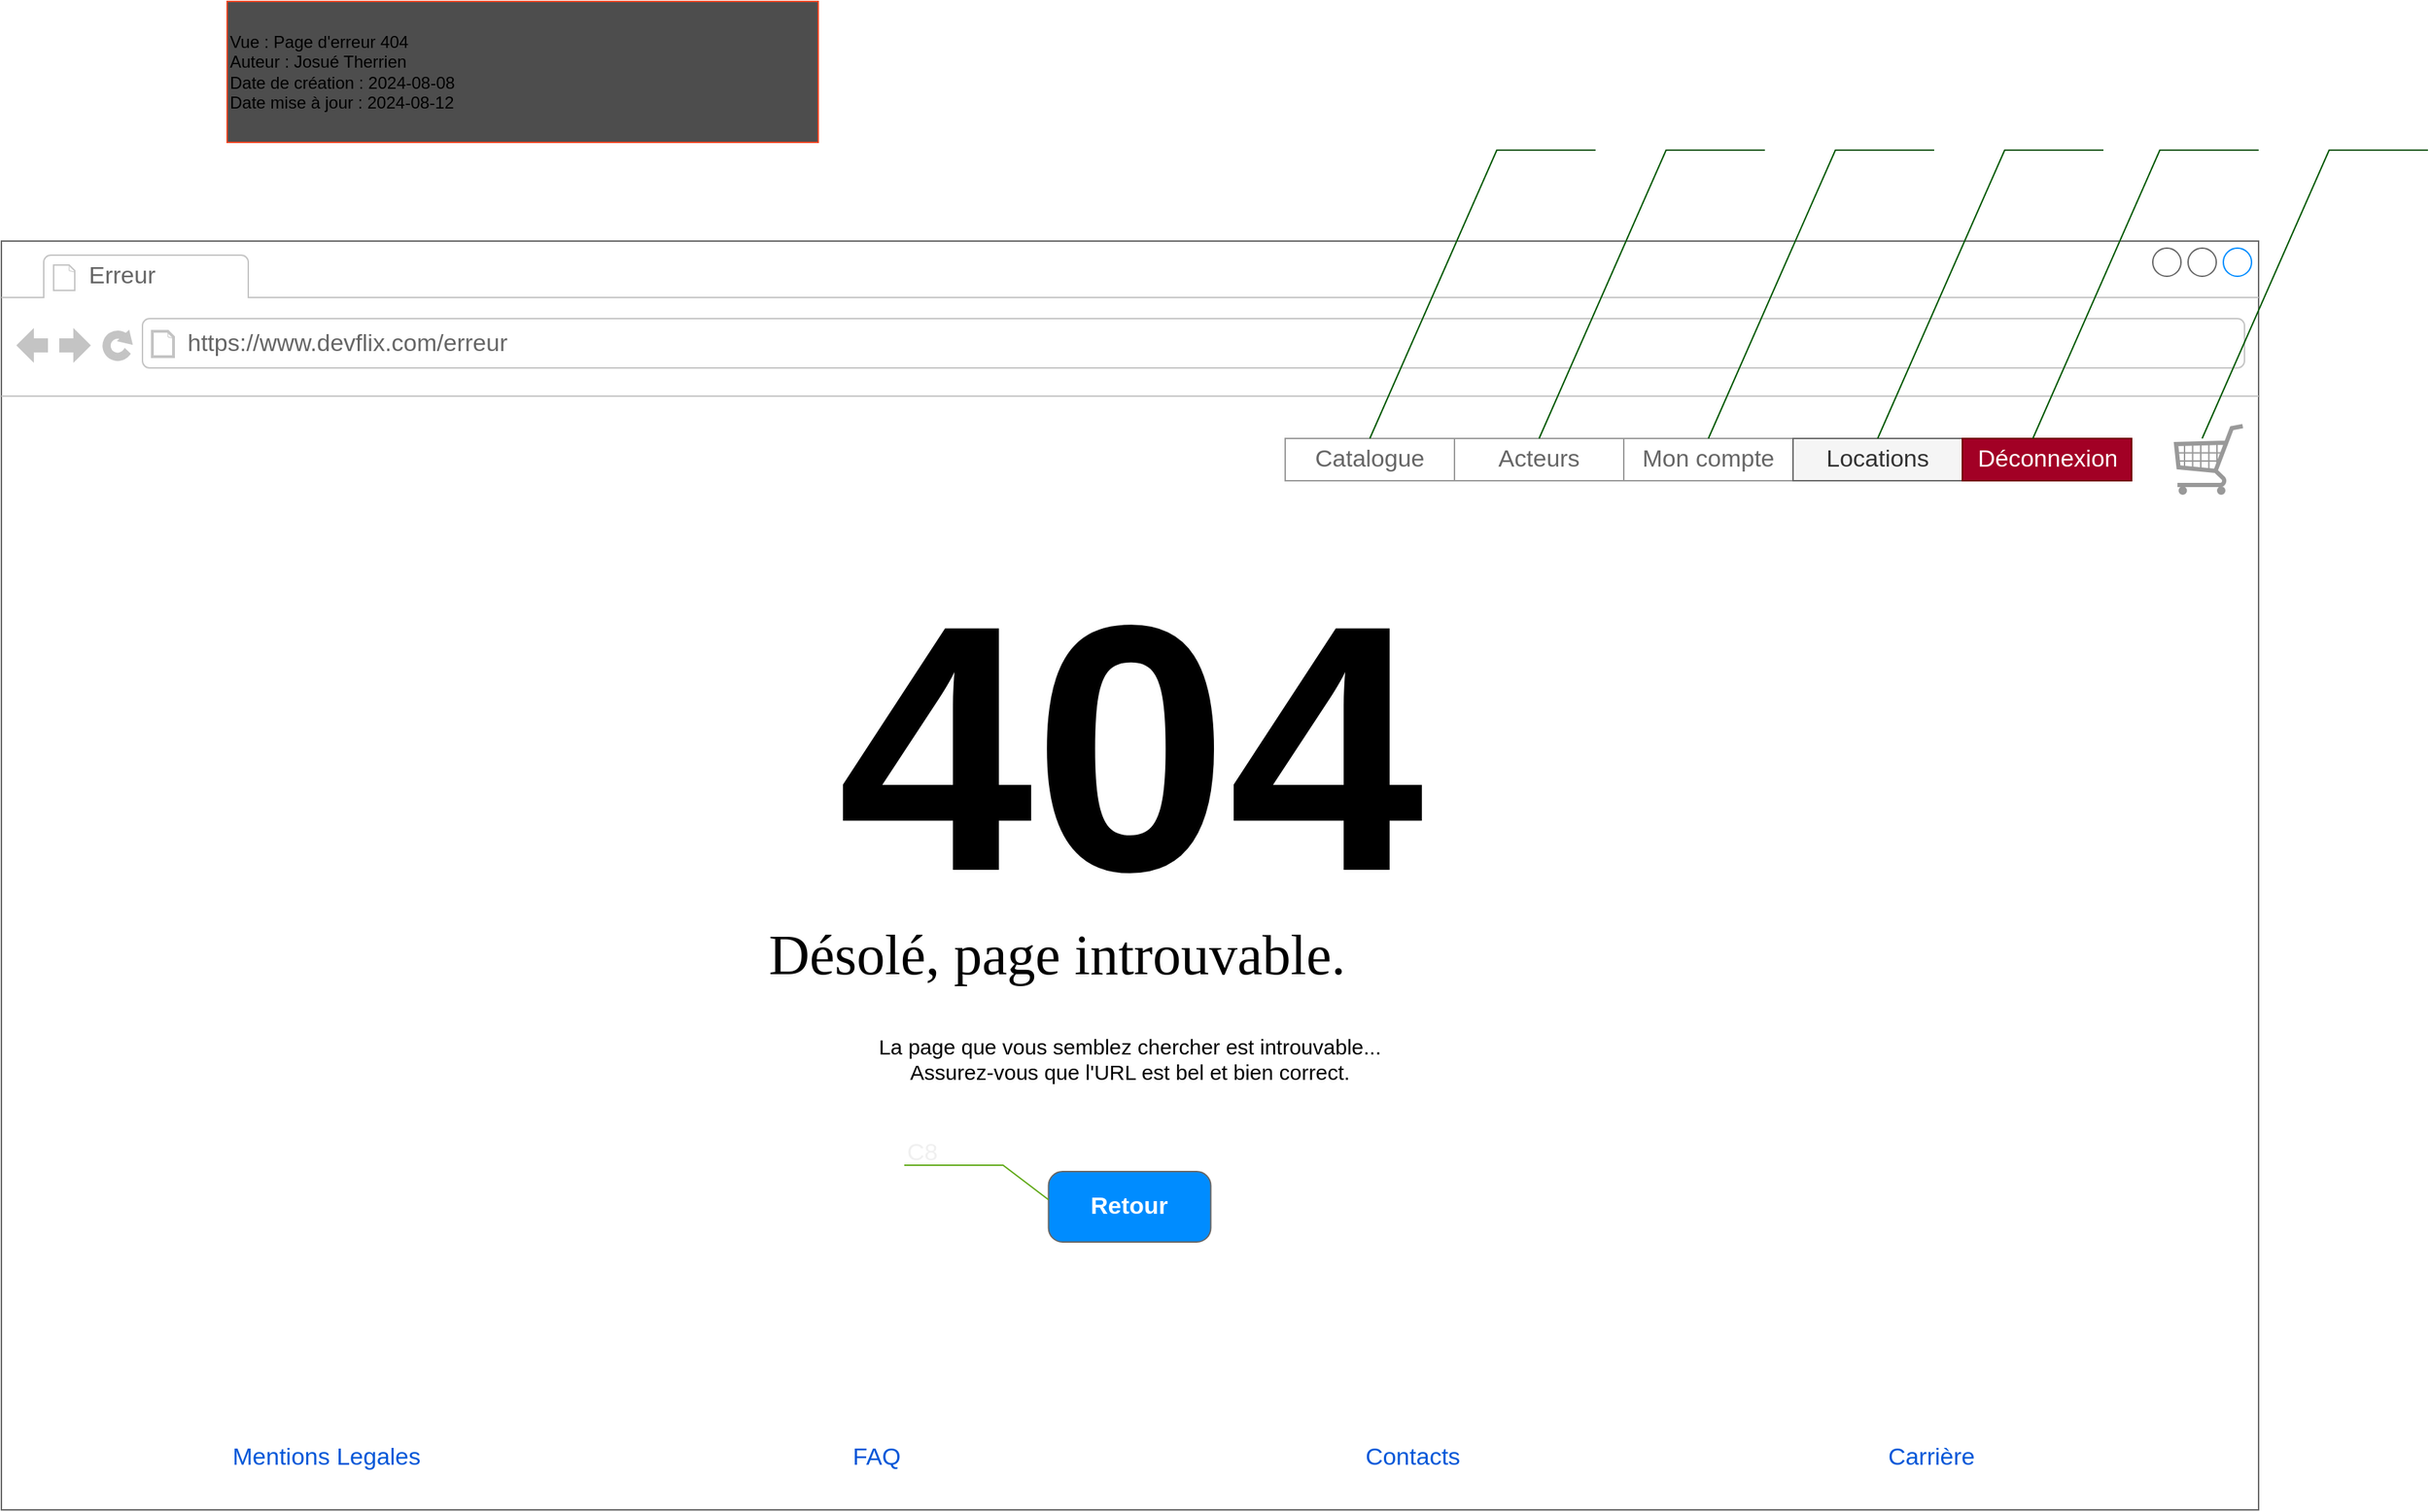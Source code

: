 <mxfile version="21.7.5" type="device">
  <diagram name="Page-1" id="2cc2dc42-3aac-f2a9-1cec-7a8b7cbee084">
    <mxGraphModel dx="1793" dy="1955" grid="1" gridSize="10" guides="1" tooltips="1" connect="1" arrows="1" fold="1" page="1" pageScale="1" pageWidth="1600" pageHeight="900" background="none" math="0" shadow="0">
      <root>
        <mxCell id="0" />
        <mxCell id="1" parent="0" />
        <mxCell id="7026571954dc6520-1" value="" style="strokeWidth=1;shadow=0;dashed=0;align=center;html=1;shape=mxgraph.mockup.containers.browserWindow;rSize=0;strokeColor=#666666;mainText=,;recursiveResize=0;rounded=0;labelBackgroundColor=none;fontFamily=Verdana;fontSize=12;flipH=0;rotation=0;" parent="1" vertex="1">
          <mxGeometry width="1600" height="900" as="geometry" />
        </mxCell>
        <mxCell id="7026571954dc6520-2" value="Erreur" style="strokeWidth=1;shadow=0;dashed=0;align=center;html=1;shape=mxgraph.mockup.containers.anchor;fontSize=17;fontColor=#666666;align=left;" parent="7026571954dc6520-1" vertex="1">
          <mxGeometry x="60" y="12" width="110" height="26" as="geometry" />
        </mxCell>
        <mxCell id="7026571954dc6520-3" value="https://www.devflix.com/erreur" style="strokeWidth=1;shadow=0;dashed=0;align=center;html=1;shape=mxgraph.mockup.containers.anchor;rSize=0;fontSize=17;fontColor=#666666;align=left;" parent="7026571954dc6520-1" vertex="1">
          <mxGeometry x="130" y="60" width="250" height="26" as="geometry" />
        </mxCell>
        <mxCell id="7026571954dc6520-4" value="&lt;font style=&quot;font-size: 40px;&quot;&gt;Désolé, page introuvable.&lt;/font&gt;" style="text;html=1;points=[];align=left;verticalAlign=top;spacingTop=-4;fontSize=40;fontFamily=Verdana" parent="7026571954dc6520-1" vertex="1">
          <mxGeometry x="541.5" y="480" width="517.5" height="60" as="geometry" />
        </mxCell>
        <mxCell id="IAYpz8n3gdROOSDRj_zG-1" value="&lt;font style=&quot;font-size: 249px;&quot;&gt;404&lt;/font&gt;" style="text;strokeColor=none;fillColor=none;html=1;fontSize=24;fontStyle=1;verticalAlign=middle;align=center;" parent="7026571954dc6520-1" vertex="1">
          <mxGeometry x="594" y="260" width="412.5" height="200" as="geometry" />
        </mxCell>
        <mxCell id="IAYpz8n3gdROOSDRj_zG-2" value="&lt;span style=&quot;font-size: 15px;&quot;&gt;La page que vous semblez chercher est introuvable... &lt;br&gt;Assurez-vous que l&#39;URL est bel et bien correct.&lt;/span&gt;" style="text;html=1;strokeColor=none;fillColor=none;align=center;verticalAlign=middle;whiteSpace=wrap;rounded=0;" parent="7026571954dc6520-1" vertex="1">
          <mxGeometry x="619" y="560" width="361.5" height="40" as="geometry" />
        </mxCell>
        <mxCell id="IAYpz8n3gdROOSDRj_zG-4" value="Retour" style="strokeWidth=1;shadow=0;dashed=0;align=center;html=1;shape=mxgraph.mockup.buttons.button;strokeColor=#666666;fontColor=#ffffff;mainText=;buttonStyle=round;fontSize=17;fontStyle=1;fillColor=#008cff;whiteSpace=wrap;" parent="7026571954dc6520-1" vertex="1">
          <mxGeometry x="742.25" y="660" width="115" height="50" as="geometry" />
        </mxCell>
        <mxCell id="IAYpz8n3gdROOSDRj_zG-16" value="C8" style="strokeWidth=1;shadow=0;dashed=0;align=center;html=1;shape=mxgraph.mockup.text.callout;linkText=;textSize=17;textColor=#666666;callDir=NW;callStyle=line;fontSize=17;fontColor=#F0F0F0;align=left;verticalAlign=top;strokeColor=#60A917;labelBorderColor=none;" parent="7026571954dc6520-1" vertex="1">
          <mxGeometry x="640" y="630" width="102.25" height="50" as="geometry" />
        </mxCell>
        <mxCell id="zRQXj5FY19qIE2FTmXVh-2" value="" style="swimlane;shape=mxgraph.bootstrap.anchor;strokeColor=#999999;fillColor=#ffffff;fontColor=#666666;childLayout=stackLayout;horizontal=0;startSize=0;horizontalStack=1;resizeParent=1;resizeParentMax=0;resizeLast=0;collapsible=0;marginBottom=0;whiteSpace=wrap;html=1;" parent="7026571954dc6520-1" vertex="1">
          <mxGeometry x="910" y="140" width="600" height="30" as="geometry" />
        </mxCell>
        <mxCell id="zRQXj5FY19qIE2FTmXVh-3" value="Catalogue" style="text;strokeColor=inherit;align=center;verticalAlign=middle;spacingLeft=10;spacingRight=10;overflow=hidden;points=[[0,0.5],[1,0.5]];portConstraint=eastwest;rotatable=0;whiteSpace=wrap;html=1;fillColor=inherit;fontColor=inherit;fontSize=17;" parent="zRQXj5FY19qIE2FTmXVh-2" vertex="1">
          <mxGeometry width="120" height="30" as="geometry" />
        </mxCell>
        <mxCell id="zRQXj5FY19qIE2FTmXVh-4" value="Acteurs" style="text;strokeColor=inherit;align=center;verticalAlign=middle;spacingLeft=10;spacingRight=10;overflow=hidden;points=[[0,0.5],[1,0.5]];portConstraint=eastwest;rotatable=0;whiteSpace=wrap;html=1;fillColor=inherit;fontColor=inherit;fontSize=17;" parent="zRQXj5FY19qIE2FTmXVh-2" vertex="1">
          <mxGeometry x="120" width="120" height="30" as="geometry" />
        </mxCell>
        <mxCell id="zRQXj5FY19qIE2FTmXVh-5" value="Mon compte" style="text;strokeColor=inherit;align=center;verticalAlign=middle;spacingLeft=10;spacingRight=10;overflow=hidden;points=[[0,0.5],[1,0.5]];portConstraint=eastwest;rotatable=0;whiteSpace=wrap;html=1;fillColor=inherit;fontColor=inherit;fontSize=17;" parent="zRQXj5FY19qIE2FTmXVh-2" vertex="1">
          <mxGeometry x="240" width="120" height="30" as="geometry" />
        </mxCell>
        <mxCell id="zRQXj5FY19qIE2FTmXVh-6" value="Locations" style="text;strokeColor=#666666;align=center;verticalAlign=middle;spacingLeft=10;spacingRight=10;overflow=hidden;points=[[0,0.5],[1,0.5]];portConstraint=eastwest;rotatable=0;whiteSpace=wrap;html=1;fillColor=#f5f5f5;fontSize=17;fontColor=#333333;" parent="zRQXj5FY19qIE2FTmXVh-2" vertex="1">
          <mxGeometry x="360" width="120" height="30" as="geometry" />
        </mxCell>
        <mxCell id="zRQXj5FY19qIE2FTmXVh-8" value="Déconnexion&amp;nbsp;" style="text;strokeColor=#6F0000;align=center;verticalAlign=middle;spacingLeft=10;spacingRight=10;overflow=hidden;points=[[0,0.5],[1,0.5]];portConstraint=eastwest;rotatable=0;whiteSpace=wrap;html=1;fillColor=#a20025;fontColor=#ffffff;fontSize=17;" parent="zRQXj5FY19qIE2FTmXVh-2" vertex="1">
          <mxGeometry x="480" width="120" height="30" as="geometry" />
        </mxCell>
        <mxCell id="zRQXj5FY19qIE2FTmXVh-9" value="C4" style="strokeWidth=1;shadow=0;dashed=0;align=center;html=1;shape=mxgraph.mockup.text.callout;linkText=;textSize=17;textColor=#666666;callDir=NE;callStyle=line;fontSize=17;align=right;verticalAlign=top;strokeColor=#005700;fillColor=#008a00;fontColor=#ffffff;" parent="7026571954dc6520-1" vertex="1">
          <mxGeometry x="1090" y="-90" width="160" height="230" as="geometry" />
        </mxCell>
        <mxCell id="zRQXj5FY19qIE2FTmXVh-10" value="C1" style="strokeWidth=1;shadow=0;dashed=0;align=center;html=1;shape=mxgraph.mockup.text.callout;linkText=;textSize=17;textColor=#666666;callDir=NE;callStyle=line;fontSize=17;align=right;verticalAlign=top;strokeColor=#005700;fillColor=#008a00;fontColor=#ffffff;" parent="7026571954dc6520-1" vertex="1">
          <mxGeometry x="970" y="-90" width="160" height="230" as="geometry" />
        </mxCell>
        <mxCell id="zRQXj5FY19qIE2FTmXVh-1" value="" style="group;movable=1;resizable=1;rotatable=1;deletable=1;editable=1;locked=0;connectable=1;" parent="1" vertex="1" connectable="0">
          <mxGeometry x="780" y="-90" width="930" height="280" as="geometry" />
        </mxCell>
        <mxCell id="zRQXj5FY19qIE2FTmXVh-11" value="C17" style="strokeWidth=1;shadow=0;dashed=0;align=center;html=1;shape=mxgraph.mockup.text.callout;linkText=;textSize=17;textColor=#666666;callDir=NE;callStyle=line;fontSize=17;align=right;verticalAlign=top;strokeColor=#005700;fillColor=#008a00;fontColor=#ffffff;" parent="zRQXj5FY19qIE2FTmXVh-1" vertex="1">
          <mxGeometry x="430" width="160" height="230" as="geometry" />
        </mxCell>
        <mxCell id="zRQXj5FY19qIE2FTmXVh-12" value="C19" style="strokeWidth=1;shadow=0;dashed=0;align=center;html=1;shape=mxgraph.mockup.text.callout;linkText=;textSize=17;textColor=#666666;callDir=NE;callStyle=line;fontSize=17;align=right;verticalAlign=top;strokeColor=#005700;fillColor=#008a00;fontColor=#ffffff;" parent="zRQXj5FY19qIE2FTmXVh-1" vertex="1">
          <mxGeometry x="550" width="160" height="230" as="geometry" />
        </mxCell>
        <mxCell id="zRQXj5FY19qIE2FTmXVh-13" value="" style="verticalLabelPosition=bottom;shadow=0;dashed=0;align=center;html=1;verticalAlign=top;strokeWidth=1;shape=mxgraph.mockup.misc.shoppingCart;strokeColor=#999999;" parent="zRQXj5FY19qIE2FTmXVh-1" vertex="1">
          <mxGeometry x="760" y="220" width="50" height="50" as="geometry" />
        </mxCell>
        <mxCell id="zRQXj5FY19qIE2FTmXVh-15" value="C46" style="strokeWidth=1;shadow=0;dashed=0;align=center;html=1;shape=mxgraph.mockup.text.callout;linkText=;textSize=17;textColor=#666666;callDir=NE;callStyle=line;fontSize=17;align=right;verticalAlign=top;strokeColor=#005700;fillColor=#008a00;fontColor=#ffffff;" parent="zRQXj5FY19qIE2FTmXVh-1" vertex="1">
          <mxGeometry x="660" width="160" height="230" as="geometry" />
        </mxCell>
        <mxCell id="zRQXj5FY19qIE2FTmXVh-16" value="C9" style="strokeWidth=1;shadow=0;dashed=0;align=center;html=1;shape=mxgraph.mockup.text.callout;linkText=;textSize=17;textColor=#666666;callDir=NE;callStyle=line;fontSize=17;align=right;verticalAlign=top;strokeColor=#005700;fillColor=#008a00;fontColor=#ffffff;container=0;" parent="zRQXj5FY19qIE2FTmXVh-1" vertex="1">
          <mxGeometry x="780" width="160" height="230" as="geometry" />
        </mxCell>
        <mxCell id="zRQXj5FY19qIE2FTmXVh-17" value="Mentions Legales" style="fillColor=none;strokeColor=none;html=1;fontColor=#0057D8;align=center;verticalAlign=middle;fontStyle=0;fontSize=17;" parent="1" vertex="1">
          <mxGeometry x="105" y="825" width="250" height="75" as="geometry" />
        </mxCell>
        <mxCell id="zRQXj5FY19qIE2FTmXVh-18" value="FAQ" style="fillColor=none;strokeColor=none;html=1;fontColor=#0057D8;align=center;verticalAlign=middle;fontStyle=0;fontSize=17;fontFamily=Helvetica;" parent="1" vertex="1">
          <mxGeometry x="495" y="825" width="250" height="75" as="geometry" />
        </mxCell>
        <mxCell id="zRQXj5FY19qIE2FTmXVh-19" value="Contacts" style="fillColor=none;strokeColor=none;html=1;fontColor=#0057D8;align=center;verticalAlign=middle;fontStyle=0;fontSize=17;fontFamily=Helvetica;" parent="1" vertex="1">
          <mxGeometry x="875" y="825" width="250" height="75" as="geometry" />
        </mxCell>
        <mxCell id="zRQXj5FY19qIE2FTmXVh-20" value="Carrière&amp;nbsp;" style="fillColor=none;strokeColor=none;html=1;fontColor=#0057D8;align=center;verticalAlign=middle;fontStyle=0;fontSize=17;fontFamily=Helvetica;" parent="1" vertex="1">
          <mxGeometry x="1245" y="825" width="250" height="75" as="geometry" />
        </mxCell>
        <mxCell id="KtjvFc-rjFkdAb4a-gDS-1" value="Vue : Page d&#39;erreur 404&lt;br&gt;Auteur : Josué Therrien&lt;br&gt;Date de création : 2024-08-08&lt;br&gt;Date mise à jour : 2024-08-12" style="rounded=0;whiteSpace=wrap;html=1;align=left;fillColor=#4D4D4D;strokeColor=#F04624;" vertex="1" parent="1">
          <mxGeometry x="160" y="-170" width="419" height="100" as="geometry" />
        </mxCell>
      </root>
    </mxGraphModel>
  </diagram>
</mxfile>
